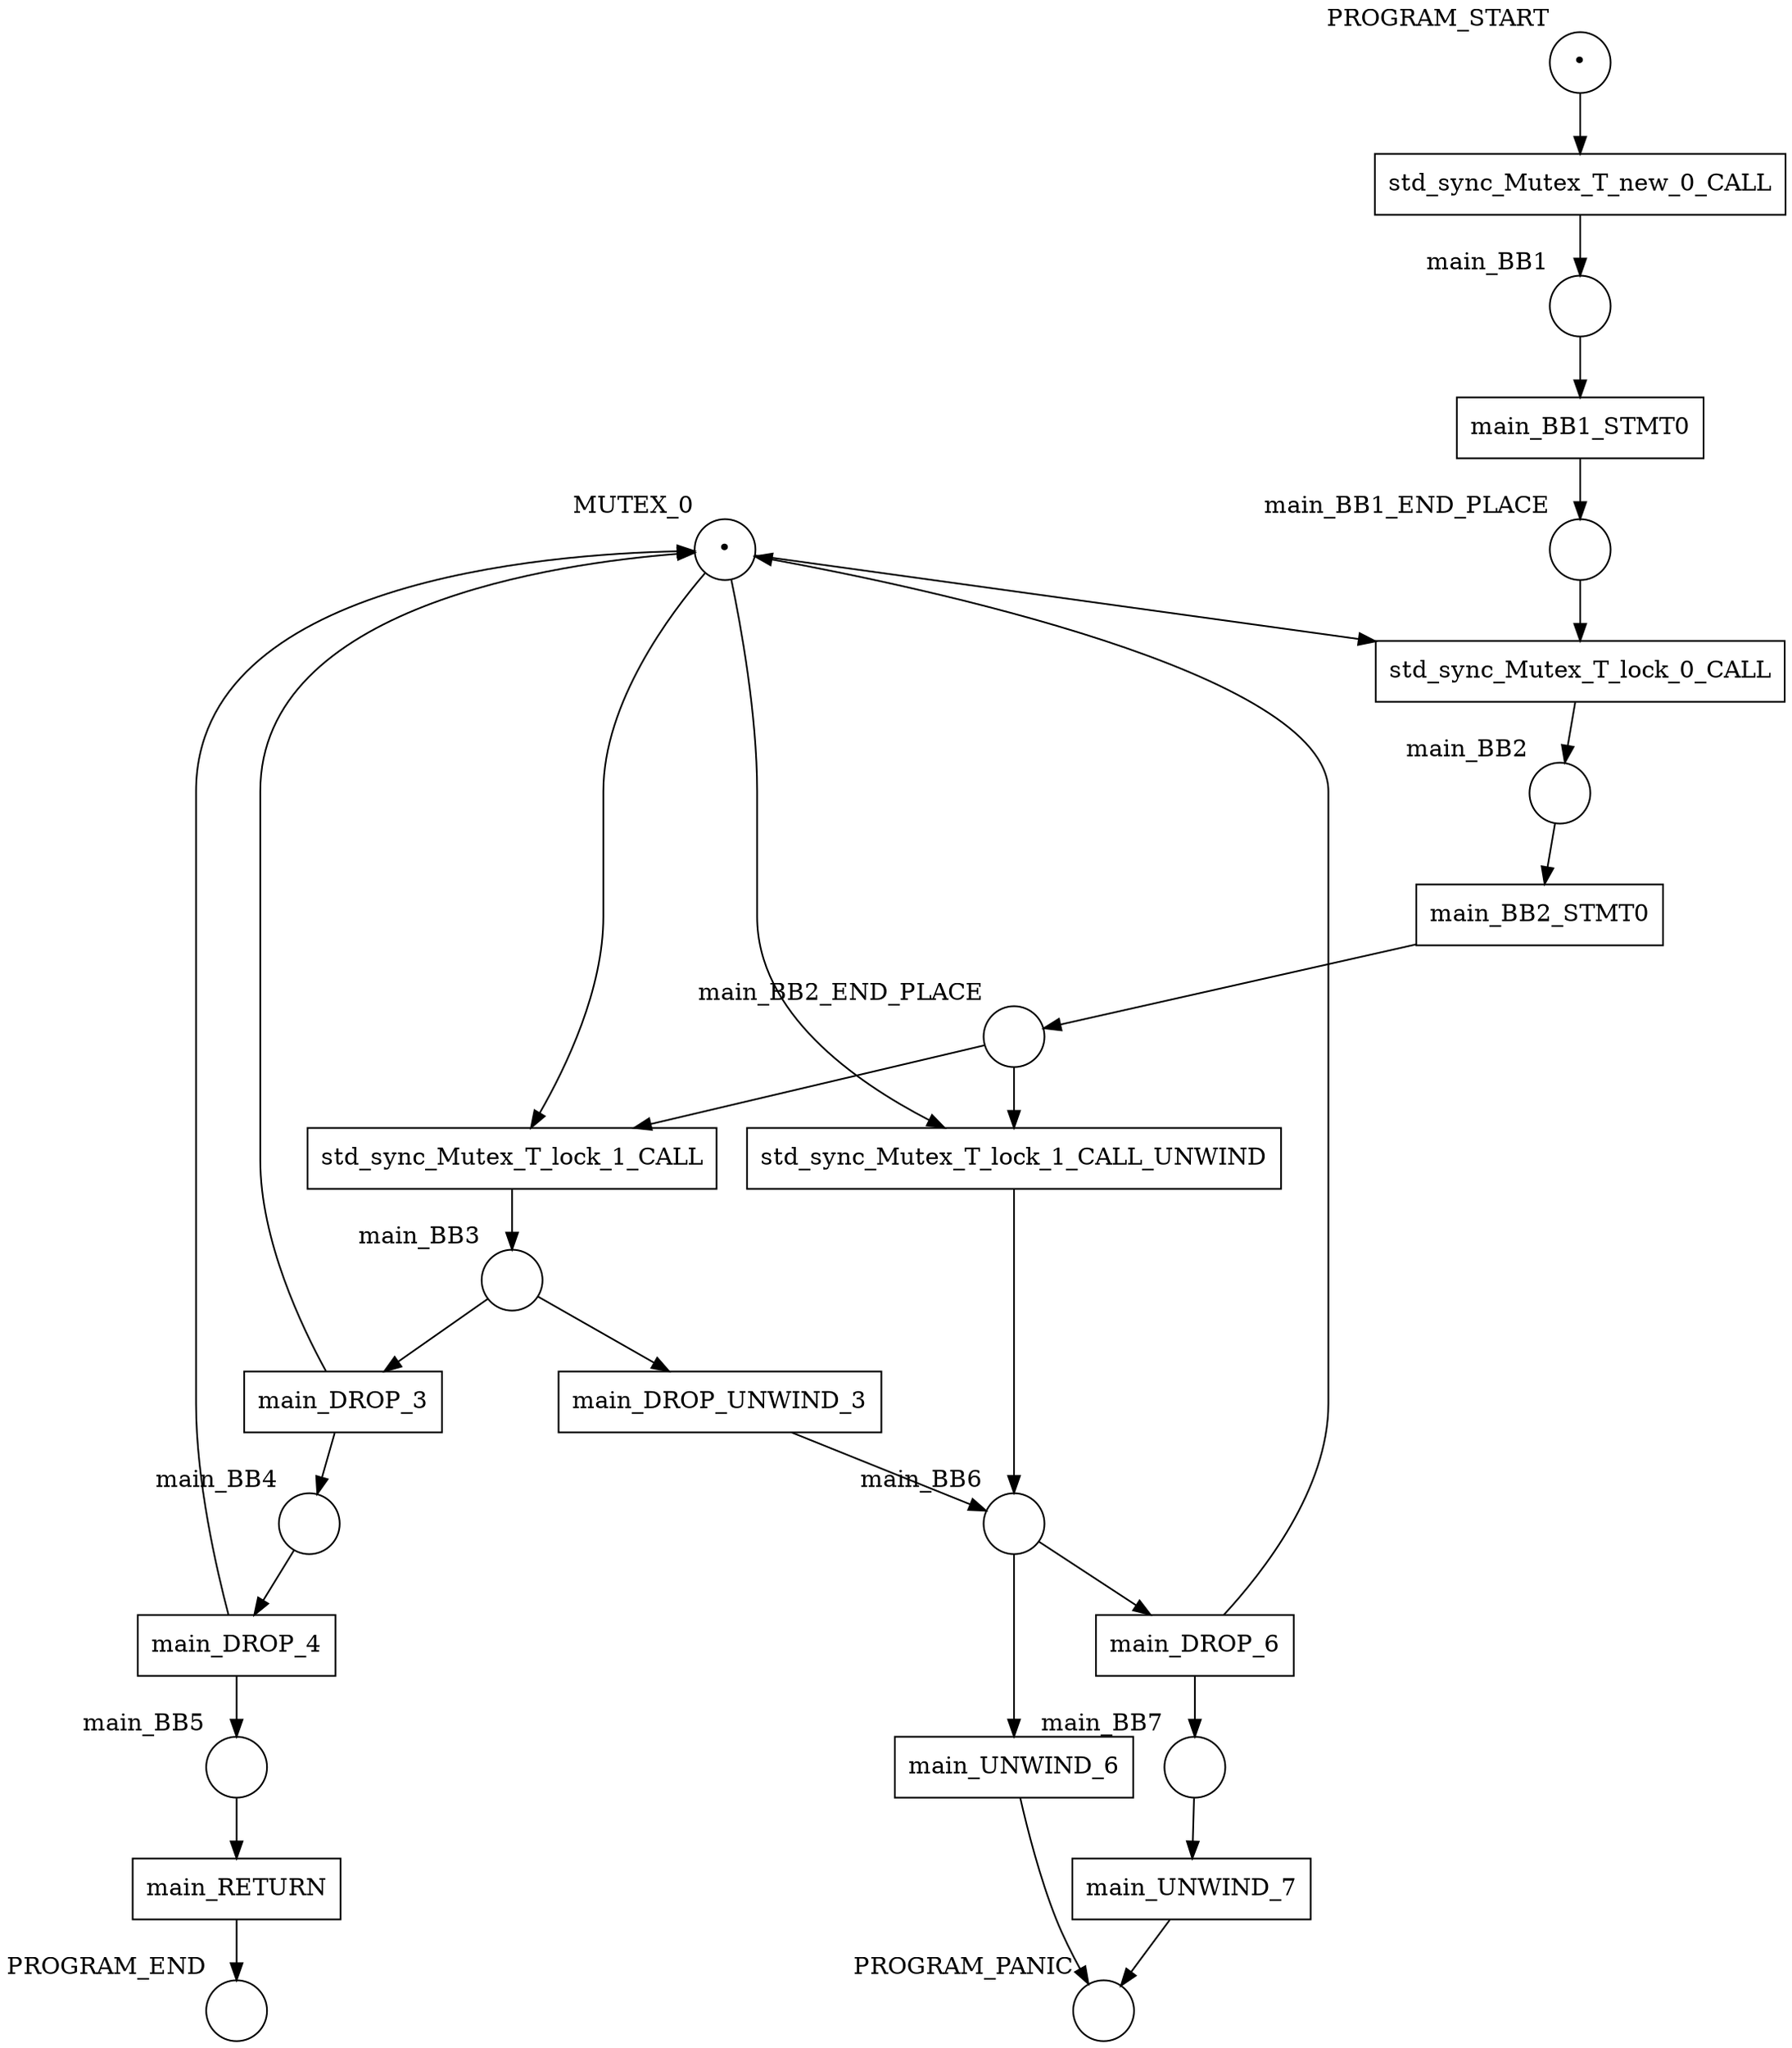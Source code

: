 digraph petrinet {
    MUTEX_0 [shape="circle" xlabel="MUTEX_0" label="•"];
    PROGRAM_END [shape="circle" xlabel="PROGRAM_END" label=""];
    PROGRAM_PANIC [shape="circle" xlabel="PROGRAM_PANIC" label=""];
    PROGRAM_START [shape="circle" xlabel="PROGRAM_START" label="•"];
    main_BB1 [shape="circle" xlabel="main_BB1" label=""];
    main_BB1_END_PLACE [shape="circle" xlabel="main_BB1_END_PLACE" label=""];
    main_BB2 [shape="circle" xlabel="main_BB2" label=""];
    main_BB2_END_PLACE [shape="circle" xlabel="main_BB2_END_PLACE" label=""];
    main_BB3 [shape="circle" xlabel="main_BB3" label=""];
    main_BB4 [shape="circle" xlabel="main_BB4" label=""];
    main_BB5 [shape="circle" xlabel="main_BB5" label=""];
    main_BB6 [shape="circle" xlabel="main_BB6" label=""];
    main_BB7 [shape="circle" xlabel="main_BB7" label=""];
    main_BB1_STMT0 [shape="box" xlabel="" label="main_BB1_STMT0"];
    main_BB2_STMT0 [shape="box" xlabel="" label="main_BB2_STMT0"];
    main_DROP_3 [shape="box" xlabel="" label="main_DROP_3"];
    main_DROP_4 [shape="box" xlabel="" label="main_DROP_4"];
    main_DROP_6 [shape="box" xlabel="" label="main_DROP_6"];
    main_DROP_UNWIND_3 [shape="box" xlabel="" label="main_DROP_UNWIND_3"];
    main_RETURN [shape="box" xlabel="" label="main_RETURN"];
    main_UNWIND_6 [shape="box" xlabel="" label="main_UNWIND_6"];
    main_UNWIND_7 [shape="box" xlabel="" label="main_UNWIND_7"];
    std_sync_Mutex_T_lock_0_CALL [shape="box" xlabel="" label="std_sync_Mutex_T_lock_0_CALL"];
    std_sync_Mutex_T_lock_1_CALL [shape="box" xlabel="" label="std_sync_Mutex_T_lock_1_CALL"];
    std_sync_Mutex_T_lock_1_CALL_UNWIND [shape="box" xlabel="" label="std_sync_Mutex_T_lock_1_CALL_UNWIND"];
    std_sync_Mutex_T_new_0_CALL [shape="box" xlabel="" label="std_sync_Mutex_T_new_0_CALL"];
    MUTEX_0 -> std_sync_Mutex_T_lock_0_CALL;
    MUTEX_0 -> std_sync_Mutex_T_lock_1_CALL;
    MUTEX_0 -> std_sync_Mutex_T_lock_1_CALL_UNWIND;
    PROGRAM_START -> std_sync_Mutex_T_new_0_CALL;
    main_BB1 -> main_BB1_STMT0;
    main_BB1_END_PLACE -> std_sync_Mutex_T_lock_0_CALL;
    main_BB2 -> main_BB2_STMT0;
    main_BB2_END_PLACE -> std_sync_Mutex_T_lock_1_CALL;
    main_BB2_END_PLACE -> std_sync_Mutex_T_lock_1_CALL_UNWIND;
    main_BB3 -> main_DROP_3;
    main_BB3 -> main_DROP_UNWIND_3;
    main_BB4 -> main_DROP_4;
    main_BB5 -> main_RETURN;
    main_BB6 -> main_DROP_6;
    main_BB6 -> main_UNWIND_6;
    main_BB7 -> main_UNWIND_7;
    main_BB1_STMT0 -> main_BB1_END_PLACE;
    main_BB2_STMT0 -> main_BB2_END_PLACE;
    main_DROP_3 -> MUTEX_0;
    main_DROP_3 -> main_BB4;
    main_DROP_4 -> MUTEX_0;
    main_DROP_4 -> main_BB5;
    main_DROP_6 -> MUTEX_0;
    main_DROP_6 -> main_BB7;
    main_DROP_UNWIND_3 -> main_BB6;
    main_RETURN -> PROGRAM_END;
    main_UNWIND_6 -> PROGRAM_PANIC;
    main_UNWIND_7 -> PROGRAM_PANIC;
    std_sync_Mutex_T_lock_0_CALL -> main_BB2;
    std_sync_Mutex_T_lock_1_CALL -> main_BB3;
    std_sync_Mutex_T_lock_1_CALL_UNWIND -> main_BB6;
    std_sync_Mutex_T_new_0_CALL -> main_BB1;
}
